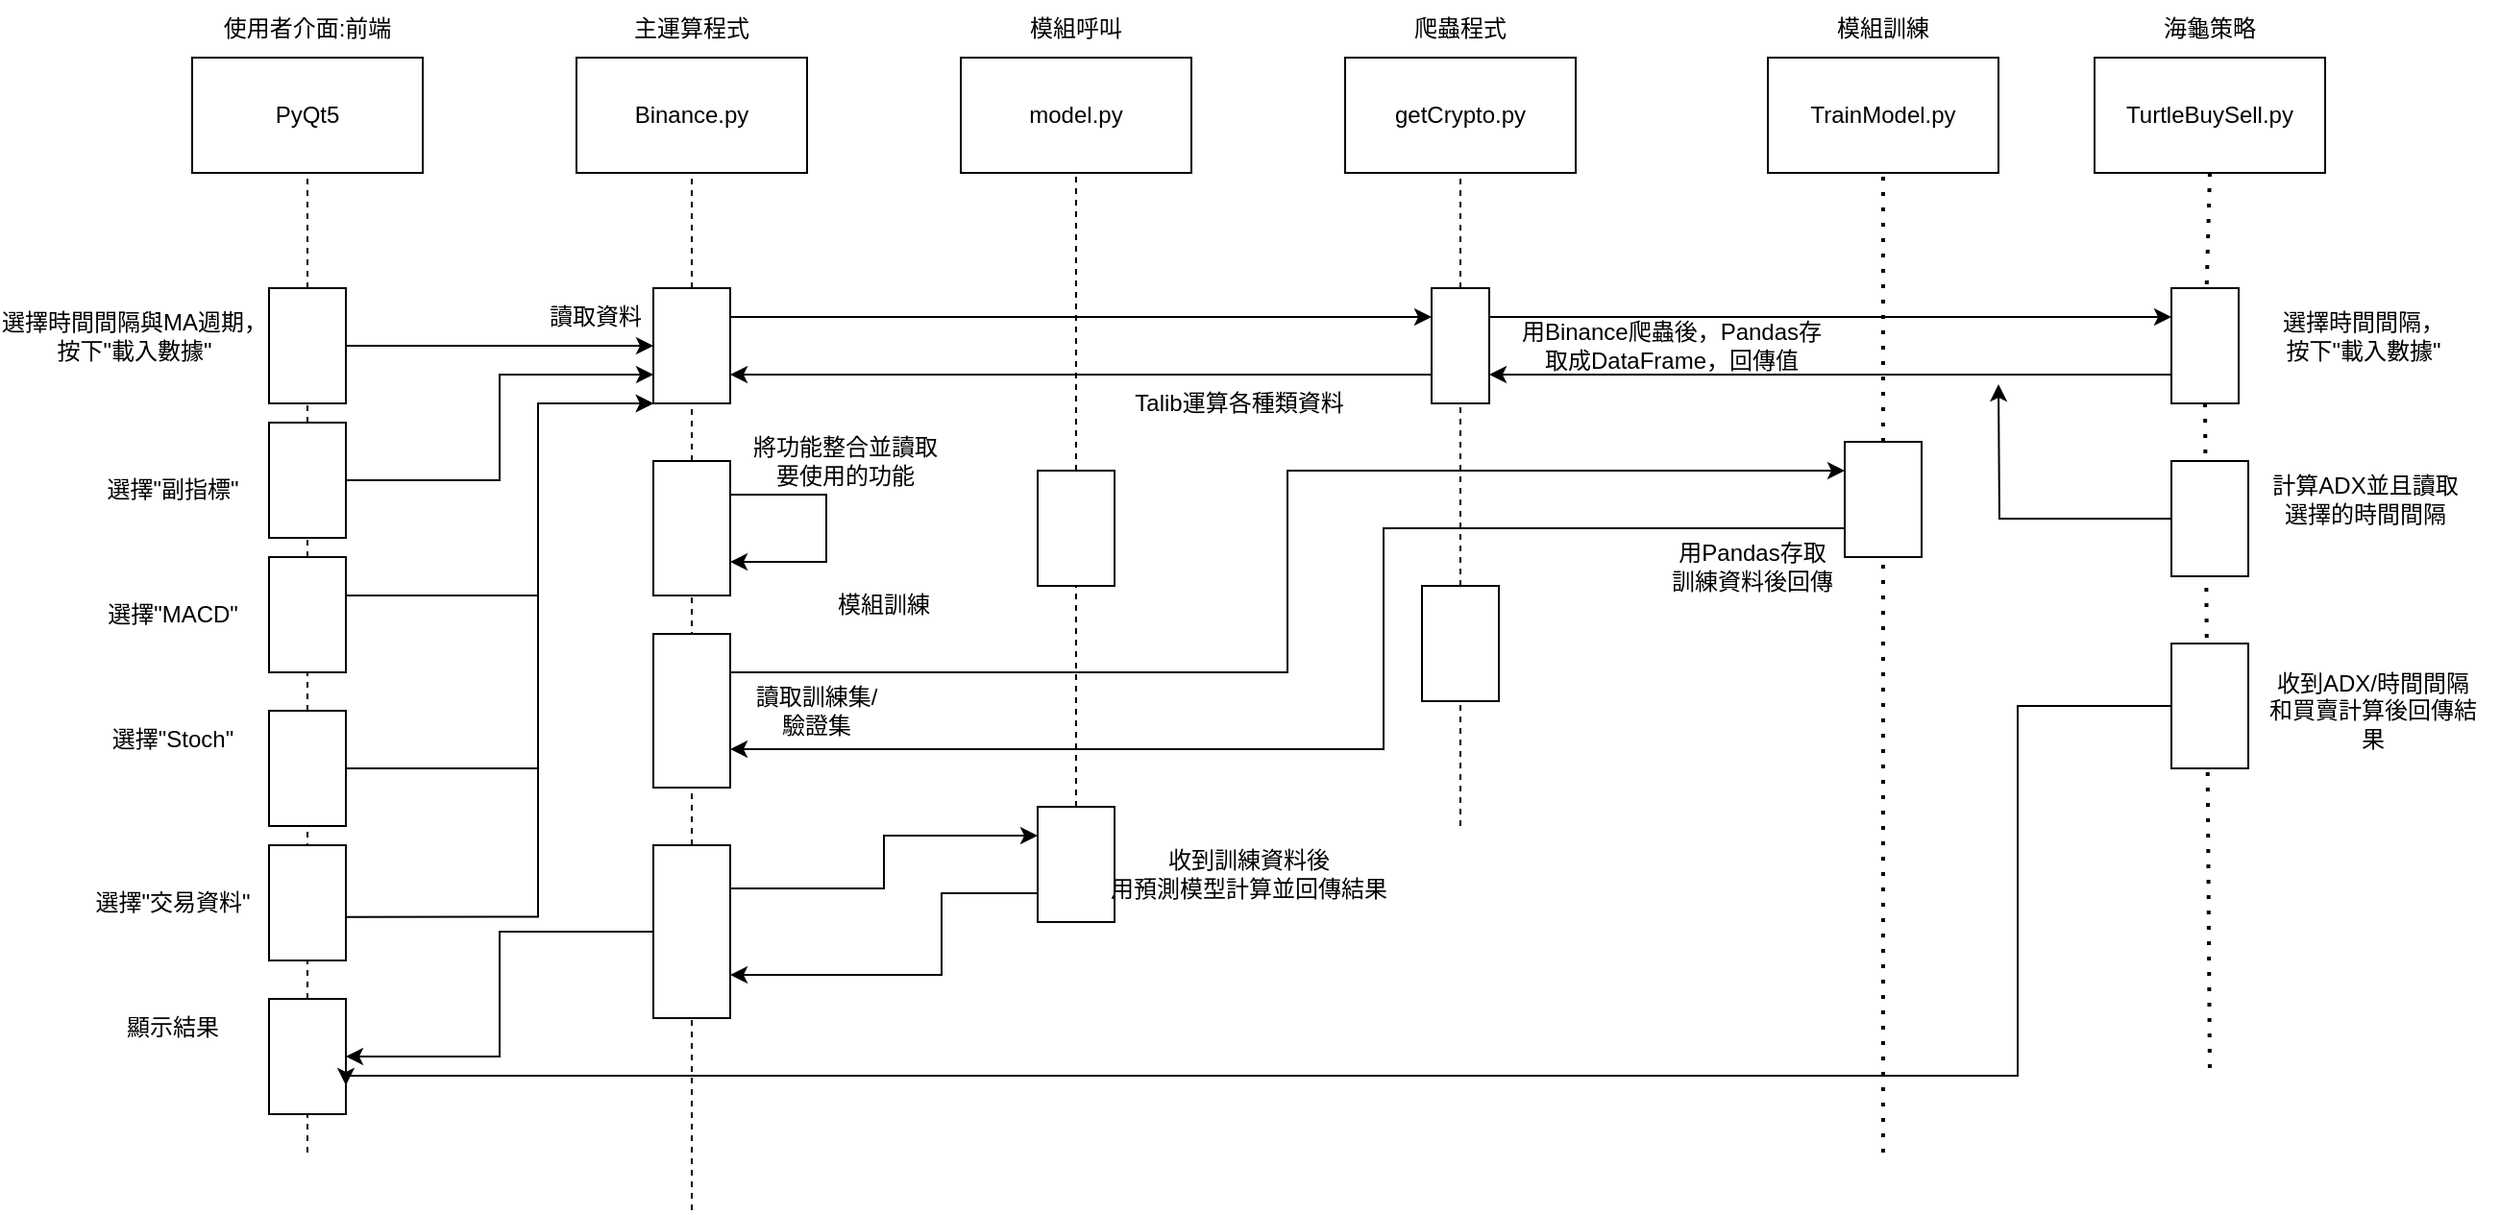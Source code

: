 <mxfile version="26.0.7">
  <diagram name="第1頁" id="bie6L-96c_CMgnQcDrty">
    <mxGraphModel dx="2048" dy="632" grid="1" gridSize="10" guides="1" tooltips="1" connect="1" arrows="1" fold="1" page="1" pageScale="1" pageWidth="827" pageHeight="1169" math="0" shadow="0">
      <root>
        <mxCell id="0" />
        <mxCell id="1" parent="0" />
        <mxCell id="fYwi1ue1L-R9f55LKfn9-1" value="PyQt5" style="rounded=0;whiteSpace=wrap;html=1;" vertex="1" parent="1">
          <mxGeometry x="60" y="40" width="120" height="60" as="geometry" />
        </mxCell>
        <mxCell id="fYwi1ue1L-R9f55LKfn9-2" value="Binance.py" style="rounded=0;whiteSpace=wrap;html=1;" vertex="1" parent="1">
          <mxGeometry x="260" y="40" width="120" height="60" as="geometry" />
        </mxCell>
        <mxCell id="fYwi1ue1L-R9f55LKfn9-3" value="model.py" style="rounded=0;whiteSpace=wrap;html=1;" vertex="1" parent="1">
          <mxGeometry x="460" y="40" width="120" height="60" as="geometry" />
        </mxCell>
        <mxCell id="fYwi1ue1L-R9f55LKfn9-4" value="" style="endArrow=none;dashed=1;html=1;rounded=0;entryX=0.5;entryY=1;entryDx=0;entryDy=0;" edge="1" parent="1" source="fYwi1ue1L-R9f55LKfn9-7" target="fYwi1ue1L-R9f55LKfn9-1">
          <mxGeometry width="50" height="50" relative="1" as="geometry">
            <mxPoint x="120" y="430" as="sourcePoint" />
            <mxPoint x="440" y="300" as="targetPoint" />
          </mxGeometry>
        </mxCell>
        <mxCell id="fYwi1ue1L-R9f55LKfn9-5" value="" style="endArrow=none;dashed=1;html=1;rounded=0;" edge="1" parent="1" source="fYwi1ue1L-R9f55LKfn9-9" target="fYwi1ue1L-R9f55LKfn9-2">
          <mxGeometry width="50" height="50" relative="1" as="geometry">
            <mxPoint x="350" y="430" as="sourcePoint" />
            <mxPoint x="359.5" y="120" as="targetPoint" />
            <Array as="points" />
          </mxGeometry>
        </mxCell>
        <mxCell id="fYwi1ue1L-R9f55LKfn9-8" value="" style="endArrow=none;dashed=1;html=1;rounded=0;entryX=0.5;entryY=1;entryDx=0;entryDy=0;" edge="1" parent="1" source="fYwi1ue1L-R9f55LKfn9-33" target="fYwi1ue1L-R9f55LKfn9-7">
          <mxGeometry width="50" height="50" relative="1" as="geometry">
            <mxPoint x="120" y="430" as="sourcePoint" />
            <mxPoint x="120" y="120" as="targetPoint" />
          </mxGeometry>
        </mxCell>
        <mxCell id="fYwi1ue1L-R9f55LKfn9-7" value="" style="rounded=0;whiteSpace=wrap;html=1;" vertex="1" parent="1">
          <mxGeometry x="100" y="160" width="40" height="60" as="geometry" />
        </mxCell>
        <mxCell id="fYwi1ue1L-R9f55LKfn9-12" value="" style="endArrow=classic;html=1;rounded=0;exitX=1;exitY=0.5;exitDx=0;exitDy=0;entryX=0;entryY=0.5;entryDx=0;entryDy=0;" edge="1" parent="1" source="fYwi1ue1L-R9f55LKfn9-7" target="fYwi1ue1L-R9f55LKfn9-9">
          <mxGeometry width="50" height="50" relative="1" as="geometry">
            <mxPoint x="390" y="350" as="sourcePoint" />
            <mxPoint x="440" y="300" as="targetPoint" />
          </mxGeometry>
        </mxCell>
        <mxCell id="fYwi1ue1L-R9f55LKfn9-13" value="" style="endArrow=classic;html=1;rounded=0;exitX=1;exitY=0.5;exitDx=0;exitDy=0;entryX=0;entryY=0.5;entryDx=0;entryDy=0;" edge="1" parent="1">
          <mxGeometry width="50" height="50" relative="1" as="geometry">
            <mxPoint x="340" y="175" as="sourcePoint" />
            <mxPoint x="705" y="175" as="targetPoint" />
          </mxGeometry>
        </mxCell>
        <mxCell id="fYwi1ue1L-R9f55LKfn9-14" value="" style="endArrow=none;dashed=1;html=1;rounded=0;" edge="1" parent="1" source="fYwi1ue1L-R9f55LKfn9-68" target="fYwi1ue1L-R9f55LKfn9-3">
          <mxGeometry width="50" height="50" relative="1" as="geometry">
            <mxPoint x="520" y="430" as="sourcePoint" />
            <mxPoint x="550" y="210" as="targetPoint" />
          </mxGeometry>
        </mxCell>
        <mxCell id="fYwi1ue1L-R9f55LKfn9-15" value="getCrypto.py" style="rounded=0;whiteSpace=wrap;html=1;" vertex="1" parent="1">
          <mxGeometry x="660" y="40" width="120" height="60" as="geometry" />
        </mxCell>
        <mxCell id="fYwi1ue1L-R9f55LKfn9-16" value="" style="endArrow=none;dashed=1;html=1;rounded=0;entryX=0.5;entryY=1;entryDx=0;entryDy=0;" edge="1" parent="1" source="fYwi1ue1L-R9f55LKfn9-17" target="fYwi1ue1L-R9f55LKfn9-15">
          <mxGeometry width="50" height="50" relative="1" as="geometry">
            <mxPoint x="740" y="430" as="sourcePoint" />
            <mxPoint x="440" y="300" as="targetPoint" />
          </mxGeometry>
        </mxCell>
        <mxCell id="fYwi1ue1L-R9f55LKfn9-21" value="" style="endArrow=none;dashed=1;html=1;rounded=0;" edge="1" parent="1" source="fYwi1ue1L-R9f55LKfn9-20" target="fYwi1ue1L-R9f55LKfn9-9">
          <mxGeometry width="50" height="50" relative="1" as="geometry">
            <mxPoint x="320" y="640" as="sourcePoint" />
            <mxPoint x="350" y="120" as="targetPoint" />
            <Array as="points" />
          </mxGeometry>
        </mxCell>
        <mxCell id="fYwi1ue1L-R9f55LKfn9-9" value="" style="rounded=0;whiteSpace=wrap;html=1;" vertex="1" parent="1">
          <mxGeometry x="300" y="160" width="40" height="60" as="geometry" />
        </mxCell>
        <mxCell id="fYwi1ue1L-R9f55LKfn9-22" value="" style="endArrow=none;dashed=1;html=1;rounded=0;entryX=0.5;entryY=1;entryDx=0;entryDy=0;" edge="1" parent="1" source="fYwi1ue1L-R9f55LKfn9-26" target="fYwi1ue1L-R9f55LKfn9-17">
          <mxGeometry width="50" height="50" relative="1" as="geometry">
            <mxPoint x="720" y="440" as="sourcePoint" />
            <mxPoint x="740" y="110" as="targetPoint" />
          </mxGeometry>
        </mxCell>
        <mxCell id="fYwi1ue1L-R9f55LKfn9-17" value="" style="rounded=0;whiteSpace=wrap;html=1;" vertex="1" parent="1">
          <mxGeometry x="705" y="160" width="30" height="60" as="geometry" />
        </mxCell>
        <mxCell id="fYwi1ue1L-R9f55LKfn9-24" value="" style="endArrow=none;dashed=1;html=1;rounded=0;" edge="1" parent="1" source="fYwi1ue1L-R9f55LKfn9-19" target="fYwi1ue1L-R9f55LKfn9-20">
          <mxGeometry width="50" height="50" relative="1" as="geometry">
            <mxPoint x="320" y="640" as="sourcePoint" />
            <mxPoint x="320" y="220" as="targetPoint" />
            <Array as="points" />
          </mxGeometry>
        </mxCell>
        <mxCell id="fYwi1ue1L-R9f55LKfn9-20" value="" style="rounded=0;whiteSpace=wrap;html=1;" vertex="1" parent="1">
          <mxGeometry x="300" y="250" width="40" height="70" as="geometry" />
        </mxCell>
        <mxCell id="fYwi1ue1L-R9f55LKfn9-18" value="" style="rounded=0;whiteSpace=wrap;html=1;" vertex="1" parent="1">
          <mxGeometry x="300" y="340" width="40" height="80" as="geometry" />
        </mxCell>
        <mxCell id="fYwi1ue1L-R9f55LKfn9-25" value="" style="endArrow=none;dashed=1;html=1;rounded=0;" edge="1" parent="1" target="fYwi1ue1L-R9f55LKfn9-19">
          <mxGeometry width="50" height="50" relative="1" as="geometry">
            <mxPoint x="320" y="640" as="sourcePoint" />
            <mxPoint x="320" y="320" as="targetPoint" />
            <Array as="points" />
          </mxGeometry>
        </mxCell>
        <mxCell id="fYwi1ue1L-R9f55LKfn9-19" value="" style="rounded=0;whiteSpace=wrap;html=1;" vertex="1" parent="1">
          <mxGeometry x="300" y="450" width="40" height="90" as="geometry" />
        </mxCell>
        <mxCell id="fYwi1ue1L-R9f55LKfn9-27" value="" style="endArrow=none;dashed=1;html=1;rounded=0;entryX=0.5;entryY=1;entryDx=0;entryDy=0;" edge="1" parent="1" target="fYwi1ue1L-R9f55LKfn9-26">
          <mxGeometry width="50" height="50" relative="1" as="geometry">
            <mxPoint x="720" y="440" as="sourcePoint" />
            <mxPoint x="720" y="220" as="targetPoint" />
          </mxGeometry>
        </mxCell>
        <mxCell id="fYwi1ue1L-R9f55LKfn9-26" value="" style="rounded=0;whiteSpace=wrap;html=1;" vertex="1" parent="1">
          <mxGeometry x="700" y="315" width="40" height="60" as="geometry" />
        </mxCell>
        <mxCell id="fYwi1ue1L-R9f55LKfn9-28" value="爬蟲程式" style="text;html=1;align=center;verticalAlign=middle;whiteSpace=wrap;rounded=0;" vertex="1" parent="1">
          <mxGeometry x="690" y="10" width="60" height="30" as="geometry" />
        </mxCell>
        <mxCell id="fYwi1ue1L-R9f55LKfn9-29" value="使用者介面:前端" style="text;html=1;align=center;verticalAlign=middle;whiteSpace=wrap;rounded=0;" vertex="1" parent="1">
          <mxGeometry x="70" y="10" width="100" height="30" as="geometry" />
        </mxCell>
        <mxCell id="fYwi1ue1L-R9f55LKfn9-30" value="模組呼叫" style="text;html=1;align=center;verticalAlign=middle;whiteSpace=wrap;rounded=0;" vertex="1" parent="1">
          <mxGeometry x="490" y="10" width="60" height="30" as="geometry" />
        </mxCell>
        <mxCell id="fYwi1ue1L-R9f55LKfn9-31" value="主運算程式" style="text;html=1;align=center;verticalAlign=middle;whiteSpace=wrap;rounded=0;" vertex="1" parent="1">
          <mxGeometry x="275" y="10" width="90" height="30" as="geometry" />
        </mxCell>
        <mxCell id="fYwi1ue1L-R9f55LKfn9-32" value="選擇時間間隔與MA週期，按下&quot;載入數據&quot;" style="text;html=1;align=center;verticalAlign=middle;whiteSpace=wrap;rounded=0;" vertex="1" parent="1">
          <mxGeometry x="-40" y="170" width="140" height="30" as="geometry" />
        </mxCell>
        <mxCell id="fYwi1ue1L-R9f55LKfn9-34" value="" style="endArrow=none;dashed=1;html=1;rounded=0;entryX=0.5;entryY=1;entryDx=0;entryDy=0;" edge="1" parent="1" source="fYwi1ue1L-R9f55LKfn9-36" target="fYwi1ue1L-R9f55LKfn9-33">
          <mxGeometry width="50" height="50" relative="1" as="geometry">
            <mxPoint x="120" y="430" as="sourcePoint" />
            <mxPoint x="120" y="220" as="targetPoint" />
          </mxGeometry>
        </mxCell>
        <mxCell id="fYwi1ue1L-R9f55LKfn9-33" value="" style="rounded=0;whiteSpace=wrap;html=1;" vertex="1" parent="1">
          <mxGeometry x="100" y="230" width="40" height="60" as="geometry" />
        </mxCell>
        <mxCell id="fYwi1ue1L-R9f55LKfn9-35" value="選擇&quot;副指標&quot;" style="text;html=1;align=center;verticalAlign=middle;whiteSpace=wrap;rounded=0;" vertex="1" parent="1">
          <mxGeometry x="5" y="250" width="90" height="30" as="geometry" />
        </mxCell>
        <mxCell id="fYwi1ue1L-R9f55LKfn9-37" value="" style="endArrow=none;dashed=1;html=1;rounded=0;entryX=0.5;entryY=1;entryDx=0;entryDy=0;" edge="1" parent="1" source="fYwi1ue1L-R9f55LKfn9-39" target="fYwi1ue1L-R9f55LKfn9-36">
          <mxGeometry width="50" height="50" relative="1" as="geometry">
            <mxPoint x="120" y="430" as="sourcePoint" />
            <mxPoint x="120" y="290" as="targetPoint" />
          </mxGeometry>
        </mxCell>
        <mxCell id="fYwi1ue1L-R9f55LKfn9-36" value="" style="rounded=0;whiteSpace=wrap;html=1;" vertex="1" parent="1">
          <mxGeometry x="100" y="300" width="40" height="60" as="geometry" />
        </mxCell>
        <mxCell id="fYwi1ue1L-R9f55LKfn9-38" value="選擇&quot;MACD&quot;" style="text;html=1;align=center;verticalAlign=middle;whiteSpace=wrap;rounded=0;" vertex="1" parent="1">
          <mxGeometry x="10" y="315" width="80" height="30" as="geometry" />
        </mxCell>
        <mxCell id="fYwi1ue1L-R9f55LKfn9-40" value="選擇&quot;Stoch&quot;" style="text;html=1;align=center;verticalAlign=middle;whiteSpace=wrap;rounded=0;" vertex="1" parent="1">
          <mxGeometry x="10" y="380" width="80" height="30" as="geometry" />
        </mxCell>
        <mxCell id="fYwi1ue1L-R9f55LKfn9-41" value="" style="endArrow=none;dashed=1;html=1;rounded=0;entryX=0.5;entryY=1;entryDx=0;entryDy=0;" edge="1" parent="1" source="fYwi1ue1L-R9f55LKfn9-46" target="fYwi1ue1L-R9f55LKfn9-39">
          <mxGeometry width="50" height="50" relative="1" as="geometry">
            <mxPoint x="120" y="610" as="sourcePoint" />
            <mxPoint x="120" y="360" as="targetPoint" />
          </mxGeometry>
        </mxCell>
        <mxCell id="fYwi1ue1L-R9f55LKfn9-39" value="" style="rounded=0;whiteSpace=wrap;html=1;" vertex="1" parent="1">
          <mxGeometry x="100" y="380" width="40" height="60" as="geometry" />
        </mxCell>
        <mxCell id="fYwi1ue1L-R9f55LKfn9-43" value="" style="rounded=0;whiteSpace=wrap;html=1;" vertex="1" parent="1">
          <mxGeometry x="100" y="450" width="40" height="60" as="geometry" />
        </mxCell>
        <mxCell id="fYwi1ue1L-R9f55LKfn9-44" value="選擇&quot;交易資料&quot;" style="text;html=1;align=center;verticalAlign=middle;whiteSpace=wrap;rounded=0;" vertex="1" parent="1">
          <mxGeometry y="465" width="100" height="30" as="geometry" />
        </mxCell>
        <mxCell id="fYwi1ue1L-R9f55LKfn9-47" value="" style="endArrow=none;dashed=1;html=1;rounded=0;entryX=0.5;entryY=1;entryDx=0;entryDy=0;" edge="1" parent="1" target="fYwi1ue1L-R9f55LKfn9-46">
          <mxGeometry width="50" height="50" relative="1" as="geometry">
            <mxPoint x="120" y="610" as="sourcePoint" />
            <mxPoint x="120" y="440" as="targetPoint" />
          </mxGeometry>
        </mxCell>
        <mxCell id="fYwi1ue1L-R9f55LKfn9-46" value="" style="rounded=0;whiteSpace=wrap;html=1;" vertex="1" parent="1">
          <mxGeometry x="100" y="530" width="40" height="60" as="geometry" />
        </mxCell>
        <mxCell id="fYwi1ue1L-R9f55LKfn9-48" value="顯示結果" style="text;html=1;align=center;verticalAlign=middle;whiteSpace=wrap;rounded=0;" vertex="1" parent="1">
          <mxGeometry x="20" y="530" width="60" height="30" as="geometry" />
        </mxCell>
        <mxCell id="fYwi1ue1L-R9f55LKfn9-49" value="讀取資料" style="text;html=1;align=center;verticalAlign=middle;whiteSpace=wrap;rounded=0;" vertex="1" parent="1">
          <mxGeometry x="240" y="160" width="60" height="30" as="geometry" />
        </mxCell>
        <mxCell id="fYwi1ue1L-R9f55LKfn9-50" value="用Binance爬蟲後，Pandas存取成DataFrame，回傳值" style="text;html=1;align=center;verticalAlign=middle;whiteSpace=wrap;rounded=0;" vertex="1" parent="1">
          <mxGeometry x="750" y="175" width="160" height="30" as="geometry" />
        </mxCell>
        <mxCell id="fYwi1ue1L-R9f55LKfn9-51" value="" style="endArrow=classic;html=1;rounded=0;exitX=0;exitY=0.75;exitDx=0;exitDy=0;entryX=1;entryY=0.75;entryDx=0;entryDy=0;" edge="1" parent="1" source="fYwi1ue1L-R9f55LKfn9-17" target="fYwi1ue1L-R9f55LKfn9-9">
          <mxGeometry width="50" height="50" relative="1" as="geometry">
            <mxPoint x="390" y="350" as="sourcePoint" />
            <mxPoint x="440" y="300" as="targetPoint" />
          </mxGeometry>
        </mxCell>
        <mxCell id="fYwi1ue1L-R9f55LKfn9-52" value="Talib運算各種類資料" style="text;html=1;align=center;verticalAlign=middle;whiteSpace=wrap;rounded=0;" vertex="1" parent="1">
          <mxGeometry x="540" y="205" width="130" height="30" as="geometry" />
        </mxCell>
        <mxCell id="fYwi1ue1L-R9f55LKfn9-53" value="" style="endArrow=classic;html=1;rounded=0;exitX=1;exitY=0.5;exitDx=0;exitDy=0;entryX=0;entryY=0.75;entryDx=0;entryDy=0;edgeStyle=orthogonalEdgeStyle;" edge="1" parent="1" source="fYwi1ue1L-R9f55LKfn9-33" target="fYwi1ue1L-R9f55LKfn9-9">
          <mxGeometry width="50" height="50" relative="1" as="geometry">
            <mxPoint x="390" y="350" as="sourcePoint" />
            <mxPoint x="440" y="300" as="targetPoint" />
          </mxGeometry>
        </mxCell>
        <mxCell id="fYwi1ue1L-R9f55LKfn9-54" value="" style="endArrow=classic;html=1;rounded=0;exitX=1;exitY=0.5;exitDx=0;exitDy=0;entryX=0;entryY=1;entryDx=0;entryDy=0;edgeStyle=orthogonalEdgeStyle;" edge="1" parent="1" source="fYwi1ue1L-R9f55LKfn9-36" target="fYwi1ue1L-R9f55LKfn9-9">
          <mxGeometry width="50" height="50" relative="1" as="geometry">
            <mxPoint x="390" y="350" as="sourcePoint" />
            <mxPoint x="440" y="300" as="targetPoint" />
            <Array as="points">
              <mxPoint x="140" y="320" />
              <mxPoint x="240" y="320" />
              <mxPoint x="240" y="220" />
            </Array>
          </mxGeometry>
        </mxCell>
        <mxCell id="fYwi1ue1L-R9f55LKfn9-56" value="" style="endArrow=classic;html=1;rounded=0;exitX=1;exitY=0.622;exitDx=0;exitDy=0;exitPerimeter=0;entryX=0;entryY=1;entryDx=0;entryDy=0;edgeStyle=orthogonalEdgeStyle;" edge="1" parent="1" source="fYwi1ue1L-R9f55LKfn9-43" target="fYwi1ue1L-R9f55LKfn9-9">
          <mxGeometry width="50" height="50" relative="1" as="geometry">
            <mxPoint x="390" y="350" as="sourcePoint" />
            <mxPoint x="440" y="300" as="targetPoint" />
            <Array as="points">
              <mxPoint x="240" y="487" />
              <mxPoint x="240" y="220" />
            </Array>
          </mxGeometry>
        </mxCell>
        <mxCell id="fYwi1ue1L-R9f55LKfn9-57" value="" style="endArrow=classic;html=1;rounded=0;exitX=0;exitY=0.5;exitDx=0;exitDy=0;entryX=1;entryY=0.5;entryDx=0;entryDy=0;edgeStyle=orthogonalEdgeStyle;" edge="1" parent="1" source="fYwi1ue1L-R9f55LKfn9-19" target="fYwi1ue1L-R9f55LKfn9-46">
          <mxGeometry width="50" height="50" relative="1" as="geometry">
            <mxPoint x="390" y="350" as="sourcePoint" />
            <mxPoint x="440" y="300" as="targetPoint" />
          </mxGeometry>
        </mxCell>
        <mxCell id="fYwi1ue1L-R9f55LKfn9-58" value="" style="rounded=0;whiteSpace=wrap;html=1;" vertex="1" parent="1">
          <mxGeometry x="500" y="430" width="40" height="60" as="geometry" />
        </mxCell>
        <mxCell id="fYwi1ue1L-R9f55LKfn9-59" value="收到訓練資料後&lt;div&gt;用預測模型計算並回傳結果&lt;/div&gt;" style="text;html=1;align=center;verticalAlign=middle;whiteSpace=wrap;rounded=0;" vertex="1" parent="1">
          <mxGeometry x="510" y="450" width="200" height="30" as="geometry" />
        </mxCell>
        <mxCell id="fYwi1ue1L-R9f55LKfn9-60" value="將功能整合並讀取要使用的功能" style="text;html=1;align=center;verticalAlign=middle;whiteSpace=wrap;rounded=0;" vertex="1" parent="1">
          <mxGeometry x="350" y="235" width="100" height="30" as="geometry" />
        </mxCell>
        <mxCell id="fYwi1ue1L-R9f55LKfn9-62" value="" style="endArrow=classic;html=1;rounded=0;entryX=1;entryY=0.75;entryDx=0;entryDy=0;edgeStyle=orthogonalEdgeStyle;exitX=1;exitY=0.25;exitDx=0;exitDy=0;" edge="1" parent="1" source="fYwi1ue1L-R9f55LKfn9-20" target="fYwi1ue1L-R9f55LKfn9-20">
          <mxGeometry width="50" height="50" relative="1" as="geometry">
            <mxPoint x="435" y="300" as="sourcePoint" />
            <mxPoint x="365" y="332.5" as="targetPoint" />
            <Array as="points">
              <mxPoint x="390" y="268" />
              <mxPoint x="390" y="303" />
            </Array>
          </mxGeometry>
        </mxCell>
        <mxCell id="fYwi1ue1L-R9f55LKfn9-63" value="" style="endArrow=classic;html=1;rounded=0;exitX=1;exitY=0.25;exitDx=0;exitDy=0;entryX=0;entryY=0.25;entryDx=0;entryDy=0;edgeStyle=orthogonalEdgeStyle;" edge="1" parent="1" source="fYwi1ue1L-R9f55LKfn9-19" target="fYwi1ue1L-R9f55LKfn9-58">
          <mxGeometry width="50" height="50" relative="1" as="geometry">
            <mxPoint x="390" y="350" as="sourcePoint" />
            <mxPoint x="440" y="300" as="targetPoint" />
          </mxGeometry>
        </mxCell>
        <mxCell id="fYwi1ue1L-R9f55LKfn9-64" value="" style="endArrow=classic;html=1;rounded=0;exitX=0;exitY=0.75;exitDx=0;exitDy=0;entryX=1;entryY=0.75;entryDx=0;entryDy=0;edgeStyle=orthogonalEdgeStyle;" edge="1" parent="1" source="fYwi1ue1L-R9f55LKfn9-58" target="fYwi1ue1L-R9f55LKfn9-19">
          <mxGeometry width="50" height="50" relative="1" as="geometry">
            <mxPoint x="390" y="350" as="sourcePoint" />
            <mxPoint x="440" y="300" as="targetPoint" />
            <Array as="points">
              <mxPoint x="450" y="475" />
              <mxPoint x="450" y="518" />
            </Array>
          </mxGeometry>
        </mxCell>
        <mxCell id="fYwi1ue1L-R9f55LKfn9-67" value="" style="endArrow=none;html=1;rounded=0;exitX=1;exitY=0.5;exitDx=0;exitDy=0;" edge="1" parent="1" source="fYwi1ue1L-R9f55LKfn9-39">
          <mxGeometry width="50" height="50" relative="1" as="geometry">
            <mxPoint x="390" y="350" as="sourcePoint" />
            <mxPoint x="240" y="410" as="targetPoint" />
          </mxGeometry>
        </mxCell>
        <mxCell id="fYwi1ue1L-R9f55LKfn9-69" value="" style="endArrow=none;dashed=1;html=1;rounded=0;" edge="1" parent="1" target="fYwi1ue1L-R9f55LKfn9-68">
          <mxGeometry width="50" height="50" relative="1" as="geometry">
            <mxPoint x="520" y="430" as="sourcePoint" />
            <mxPoint x="520" y="100" as="targetPoint" />
          </mxGeometry>
        </mxCell>
        <mxCell id="fYwi1ue1L-R9f55LKfn9-68" value="" style="rounded=0;whiteSpace=wrap;html=1;" vertex="1" parent="1">
          <mxGeometry x="500" y="255" width="40" height="60" as="geometry" />
        </mxCell>
        <mxCell id="fYwi1ue1L-R9f55LKfn9-70" value="用Pandas存取訓練資料後回傳" style="text;html=1;align=center;verticalAlign=middle;whiteSpace=wrap;rounded=0;" vertex="1" parent="1">
          <mxGeometry x="827" y="290" width="90" height="30" as="geometry" />
        </mxCell>
        <mxCell id="fYwi1ue1L-R9f55LKfn9-71" value="TrainModel.py" style="rounded=0;whiteSpace=wrap;html=1;" vertex="1" parent="1">
          <mxGeometry x="880" y="40" width="120" height="60" as="geometry" />
        </mxCell>
        <mxCell id="fYwi1ue1L-R9f55LKfn9-72" value="" style="endArrow=none;dashed=1;html=1;dashPattern=1 3;strokeWidth=2;rounded=0;entryX=0.5;entryY=1;entryDx=0;entryDy=0;" edge="1" parent="1" source="fYwi1ue1L-R9f55LKfn9-73" target="fYwi1ue1L-R9f55LKfn9-71">
          <mxGeometry width="50" height="50" relative="1" as="geometry">
            <mxPoint x="940" y="570" as="sourcePoint" />
            <mxPoint x="440" y="300" as="targetPoint" />
          </mxGeometry>
        </mxCell>
        <mxCell id="fYwi1ue1L-R9f55LKfn9-74" value="" style="endArrow=none;dashed=1;html=1;dashPattern=1 3;strokeWidth=2;rounded=0;entryX=0.5;entryY=1;entryDx=0;entryDy=0;" edge="1" parent="1" target="fYwi1ue1L-R9f55LKfn9-73">
          <mxGeometry width="50" height="50" relative="1" as="geometry">
            <mxPoint x="940" y="610" as="sourcePoint" />
            <mxPoint x="940" y="100" as="targetPoint" />
          </mxGeometry>
        </mxCell>
        <mxCell id="fYwi1ue1L-R9f55LKfn9-73" value="" style="rounded=0;whiteSpace=wrap;html=1;" vertex="1" parent="1">
          <mxGeometry x="920" y="240" width="40" height="60" as="geometry" />
        </mxCell>
        <mxCell id="fYwi1ue1L-R9f55LKfn9-75" value="" style="endArrow=classic;html=1;rounded=0;exitX=1;exitY=0.25;exitDx=0;exitDy=0;entryX=0;entryY=0.25;entryDx=0;entryDy=0;edgeStyle=orthogonalEdgeStyle;" edge="1" parent="1" source="fYwi1ue1L-R9f55LKfn9-18" target="fYwi1ue1L-R9f55LKfn9-73">
          <mxGeometry width="50" height="50" relative="1" as="geometry">
            <mxPoint x="390" y="350" as="sourcePoint" />
            <mxPoint x="440" y="300" as="targetPoint" />
          </mxGeometry>
        </mxCell>
        <mxCell id="fYwi1ue1L-R9f55LKfn9-76" value="" style="endArrow=classic;html=1;rounded=0;exitX=0;exitY=0.75;exitDx=0;exitDy=0;entryX=1;entryY=0.75;entryDx=0;entryDy=0;edgeStyle=orthogonalEdgeStyle;" edge="1" parent="1" source="fYwi1ue1L-R9f55LKfn9-73" target="fYwi1ue1L-R9f55LKfn9-18">
          <mxGeometry width="50" height="50" relative="1" as="geometry">
            <mxPoint x="390" y="350" as="sourcePoint" />
            <mxPoint x="440" y="300" as="targetPoint" />
            <Array as="points">
              <mxPoint x="680" y="285" />
              <mxPoint x="680" y="400" />
            </Array>
          </mxGeometry>
        </mxCell>
        <mxCell id="fYwi1ue1L-R9f55LKfn9-77" value="讀取訓練集/驗證集" style="text;html=1;align=center;verticalAlign=middle;whiteSpace=wrap;rounded=0;" vertex="1" parent="1">
          <mxGeometry x="350" y="365" width="70" height="30" as="geometry" />
        </mxCell>
        <mxCell id="fYwi1ue1L-R9f55LKfn9-78" value="模組訓練" style="text;html=1;align=center;verticalAlign=middle;whiteSpace=wrap;rounded=0;" vertex="1" parent="1">
          <mxGeometry x="390" y="310" width="60" height="30" as="geometry" />
        </mxCell>
        <mxCell id="fYwi1ue1L-R9f55LKfn9-79" value="TurtleBuySell.py" style="rounded=0;whiteSpace=wrap;html=1;" vertex="1" parent="1">
          <mxGeometry x="1050" y="40" width="120" height="60" as="geometry" />
        </mxCell>
        <mxCell id="fYwi1ue1L-R9f55LKfn9-80" value="模組訓練" style="text;html=1;align=center;verticalAlign=middle;whiteSpace=wrap;rounded=0;" vertex="1" parent="1">
          <mxGeometry x="910" y="10" width="60" height="30" as="geometry" />
        </mxCell>
        <mxCell id="fYwi1ue1L-R9f55LKfn9-82" value="海龜策略" style="text;html=1;align=center;verticalAlign=middle;whiteSpace=wrap;rounded=0;" vertex="1" parent="1">
          <mxGeometry x="1080" y="10" width="60" height="30" as="geometry" />
        </mxCell>
        <mxCell id="fYwi1ue1L-R9f55LKfn9-83" value="" style="endArrow=none;dashed=1;html=1;dashPattern=1 3;strokeWidth=2;rounded=0;exitX=0.5;exitY=1;exitDx=0;exitDy=0;" edge="1" parent="1" source="fYwi1ue1L-R9f55LKfn9-84">
          <mxGeometry width="50" height="50" relative="1" as="geometry">
            <mxPoint x="890" y="350" as="sourcePoint" />
            <mxPoint x="1110" y="570" as="targetPoint" />
          </mxGeometry>
        </mxCell>
        <mxCell id="fYwi1ue1L-R9f55LKfn9-85" value="" style="endArrow=none;dashed=1;html=1;dashPattern=1 3;strokeWidth=2;rounded=0;exitX=0.5;exitY=1;exitDx=0;exitDy=0;" edge="1" parent="1" source="fYwi1ue1L-R9f55LKfn9-79" target="fYwi1ue1L-R9f55LKfn9-84">
          <mxGeometry width="50" height="50" relative="1" as="geometry">
            <mxPoint x="1110" y="100" as="sourcePoint" />
            <mxPoint x="1110" y="570" as="targetPoint" />
          </mxGeometry>
        </mxCell>
        <mxCell id="fYwi1ue1L-R9f55LKfn9-84" value="" style="rounded=0;whiteSpace=wrap;html=1;" vertex="1" parent="1">
          <mxGeometry x="1090" y="160" width="35" height="60" as="geometry" />
        </mxCell>
        <mxCell id="fYwi1ue1L-R9f55LKfn9-86" value="選擇時間間隔，&lt;div&gt;&lt;span style=&quot;background-color: transparent; color: light-dark(rgb(0, 0, 0), rgb(255, 255, 255));&quot;&gt;按下&quot;載入數據&quot;&lt;/span&gt;&lt;/div&gt;" style="text;html=1;align=center;verticalAlign=middle;whiteSpace=wrap;rounded=0;" vertex="1" parent="1">
          <mxGeometry x="1120" y="170" width="140" height="30" as="geometry" />
        </mxCell>
        <mxCell id="fYwi1ue1L-R9f55LKfn9-87" value="" style="endArrow=classic;html=1;rounded=0;entryX=0;entryY=0.25;entryDx=0;entryDy=0;exitX=1;exitY=0.25;exitDx=0;exitDy=0;" edge="1" parent="1" source="fYwi1ue1L-R9f55LKfn9-17" target="fYwi1ue1L-R9f55LKfn9-84">
          <mxGeometry width="50" height="50" relative="1" as="geometry">
            <mxPoint x="600" y="350" as="sourcePoint" />
            <mxPoint x="650" y="300" as="targetPoint" />
          </mxGeometry>
        </mxCell>
        <mxCell id="fYwi1ue1L-R9f55LKfn9-88" value="" style="endArrow=classic;html=1;rounded=0;entryX=1;entryY=0.75;entryDx=0;entryDy=0;exitX=0;exitY=0.75;exitDx=0;exitDy=0;" edge="1" parent="1" source="fYwi1ue1L-R9f55LKfn9-84" target="fYwi1ue1L-R9f55LKfn9-17">
          <mxGeometry width="50" height="50" relative="1" as="geometry">
            <mxPoint x="600" y="350" as="sourcePoint" />
            <mxPoint x="650" y="300" as="targetPoint" />
          </mxGeometry>
        </mxCell>
        <mxCell id="fYwi1ue1L-R9f55LKfn9-90" style="edgeStyle=orthogonalEdgeStyle;rounded=0;orthogonalLoop=1;jettySize=auto;html=1;" edge="1" parent="1" source="fYwi1ue1L-R9f55LKfn9-89">
          <mxGeometry relative="1" as="geometry">
            <mxPoint x="1000" y="210" as="targetPoint" />
          </mxGeometry>
        </mxCell>
        <mxCell id="fYwi1ue1L-R9f55LKfn9-89" value="" style="rounded=0;whiteSpace=wrap;html=1;" vertex="1" parent="1">
          <mxGeometry x="1090" y="250" width="40" height="60" as="geometry" />
        </mxCell>
        <mxCell id="fYwi1ue1L-R9f55LKfn9-91" value="計算ADX並且讀取選擇的時間間隔" style="text;html=1;align=center;verticalAlign=middle;whiteSpace=wrap;rounded=0;" vertex="1" parent="1">
          <mxGeometry x="1141" y="255" width="100" height="30" as="geometry" />
        </mxCell>
        <mxCell id="fYwi1ue1L-R9f55LKfn9-92" value="" style="rounded=0;whiteSpace=wrap;html=1;" vertex="1" parent="1">
          <mxGeometry x="1090" y="345" width="40" height="65" as="geometry" />
        </mxCell>
        <mxCell id="fYwi1ue1L-R9f55LKfn9-93" value="收到ADX/時間間隔和買賣計算後回傳結果" style="text;html=1;align=center;verticalAlign=middle;whiteSpace=wrap;rounded=0;" vertex="1" parent="1">
          <mxGeometry x="1140" y="365" width="110" height="30" as="geometry" />
        </mxCell>
        <mxCell id="fYwi1ue1L-R9f55LKfn9-94" value="" style="endArrow=classic;html=1;rounded=0;exitX=0;exitY=0.5;exitDx=0;exitDy=0;entryX=1;entryY=0.75;entryDx=0;entryDy=0;edgeStyle=orthogonalEdgeStyle;" edge="1" parent="1" source="fYwi1ue1L-R9f55LKfn9-92" target="fYwi1ue1L-R9f55LKfn9-46">
          <mxGeometry width="50" height="50" relative="1" as="geometry">
            <mxPoint x="630" y="350" as="sourcePoint" />
            <mxPoint x="680" y="300" as="targetPoint" />
            <Array as="points">
              <mxPoint x="1010" y="378" />
              <mxPoint x="1010" y="570" />
              <mxPoint x="140" y="570" />
            </Array>
          </mxGeometry>
        </mxCell>
      </root>
    </mxGraphModel>
  </diagram>
</mxfile>
